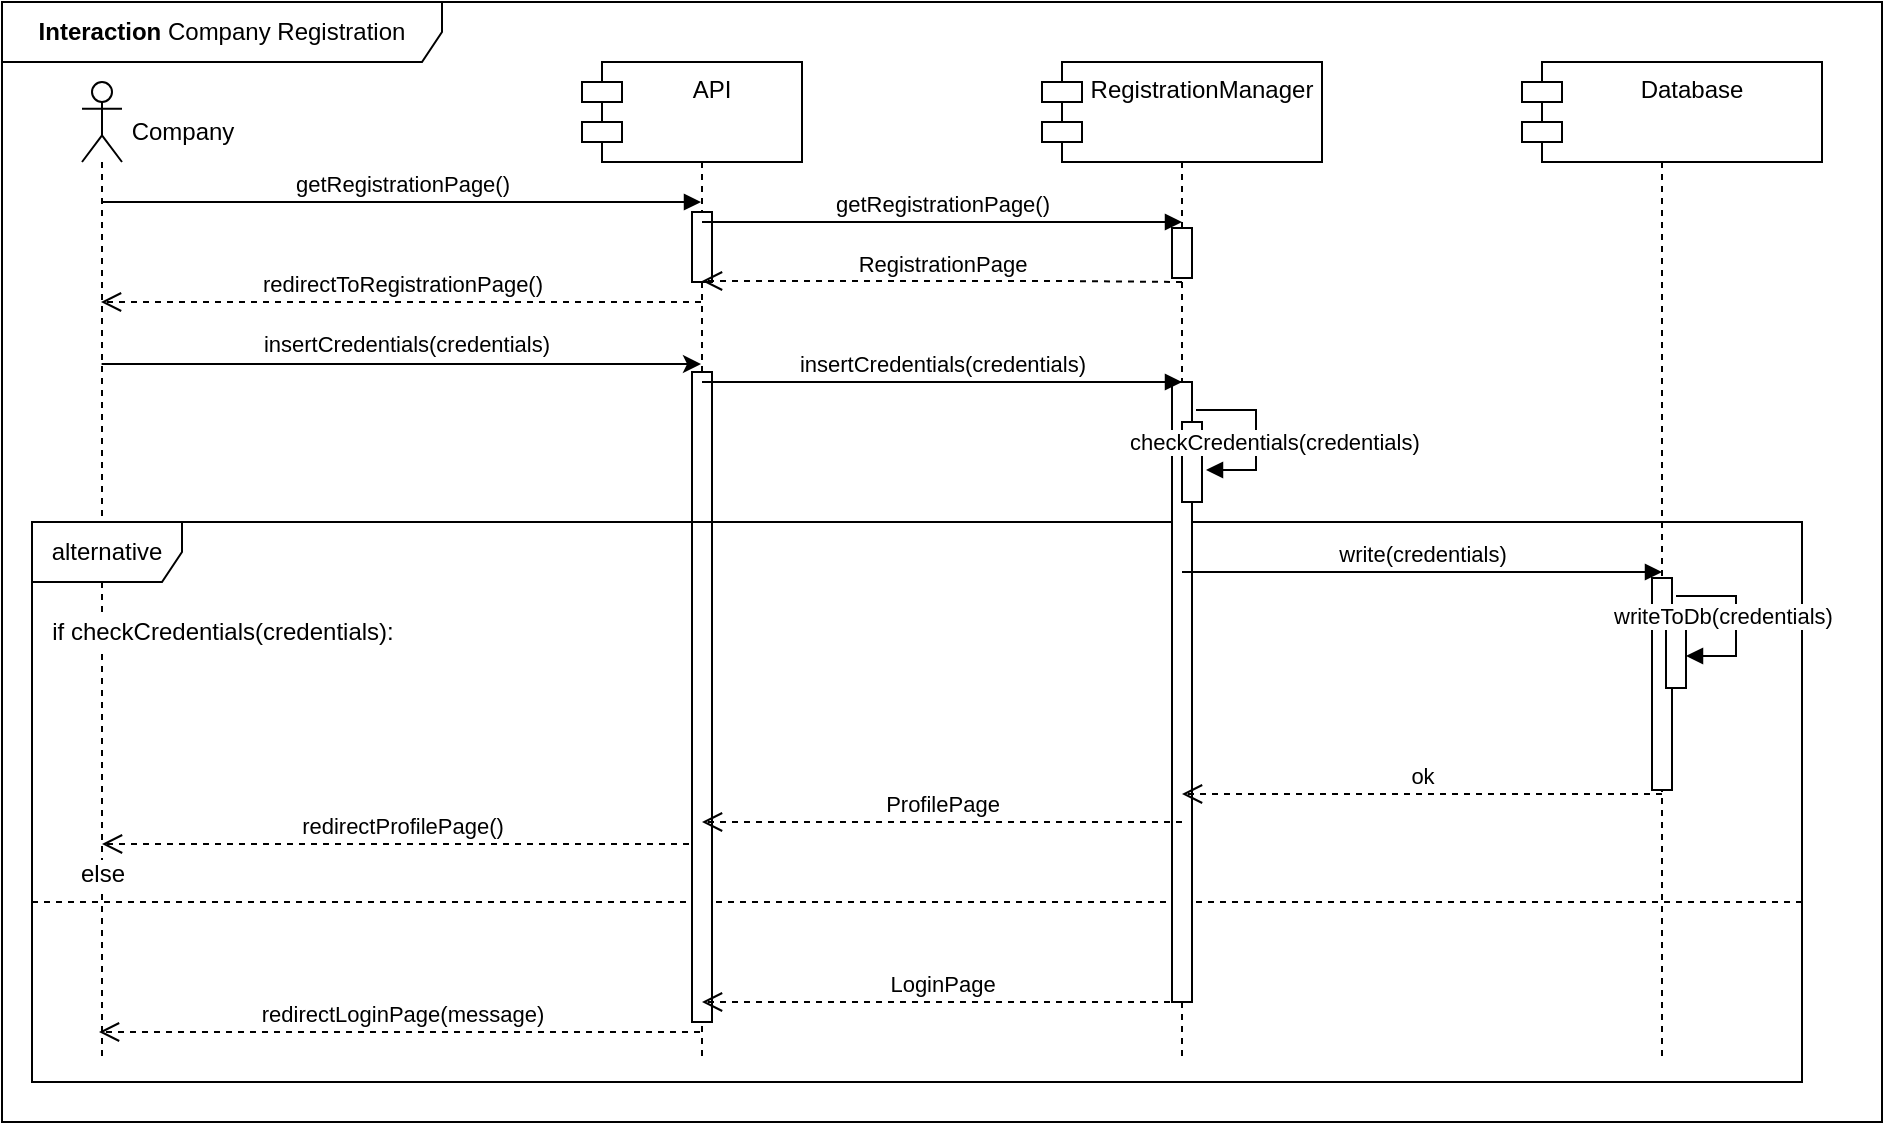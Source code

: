 <mxfile version="25.0.3">
  <diagram name="Page-1" id="2YBvvXClWsGukQMizWep">
    <mxGraphModel dx="1026" dy="691" grid="1" gridSize="10" guides="1" tooltips="1" connect="1" arrows="1" fold="1" page="1" pageScale="1" pageWidth="850" pageHeight="1100" math="0" shadow="0">
      <root>
        <mxCell id="0" />
        <mxCell id="1" parent="0" />
        <mxCell id="1ZKG4CmkqfWAM7Gi57S6-19" value="redirectProfilePage()" style="html=1;verticalAlign=bottom;endArrow=open;dashed=1;endSize=8;curved=0;rounded=0;" parent="1" edge="1">
          <mxGeometry x="-0.002" relative="1" as="geometry">
            <mxPoint x="509.5" y="761" as="sourcePoint" />
            <mxPoint x="210" y="761" as="targetPoint" />
            <Array as="points">
              <mxPoint x="450" y="761" />
              <mxPoint x="390" y="761" />
              <mxPoint x="330" y="761" />
              <mxPoint x="300" y="761" />
            </Array>
            <mxPoint as="offset" />
          </mxGeometry>
        </mxCell>
        <mxCell id="1ZKG4CmkqfWAM7Gi57S6-25" value="" style="endArrow=none;dashed=1;html=1;rounded=0;exitX=0;exitY=0.53;exitDx=0;exitDy=0;exitPerimeter=0;" parent="1" edge="1">
          <mxGeometry width="50" height="50" relative="1" as="geometry">
            <mxPoint x="175" y="790" as="sourcePoint" />
            <mxPoint x="1060" y="790" as="targetPoint" />
            <Array as="points" />
          </mxGeometry>
        </mxCell>
        <mxCell id="1ZKG4CmkqfWAM7Gi57S6-6" value="&lt;b&gt;Interaction&lt;/b&gt; Company Registration" style="shape=umlFrame;whiteSpace=wrap;html=1;pointerEvents=0;width=220;height=30;" parent="1" vertex="1">
          <mxGeometry x="160" y="340" width="940" height="560" as="geometry" />
        </mxCell>
        <mxCell id="1ZKG4CmkqfWAM7Gi57S6-11" value="S&amp;amp;C" style="shape=umlLifeline;perimeter=lifelinePerimeter;whiteSpace=wrap;html=1;container=1;dropTarget=0;collapsible=0;recursiveResize=0;outlineConnect=0;portConstraint=eastwest;newEdgeStyle={&quot;curved&quot;:0,&quot;rounded&quot;:0};" parent="1" vertex="1">
          <mxGeometry x="460" y="380" width="100" height="490" as="geometry" />
        </mxCell>
        <mxCell id="Gw3LUGfZnfMUm4rp8UOA-1" value="" style="html=1;points=[[0,0,0,0,5],[0,1,0,0,-5],[1,0,0,0,5],[1,1,0,0,-5]];perimeter=orthogonalPerimeter;outlineConnect=0;targetShapes=umlLifeline;portConstraint=eastwest;newEdgeStyle={&quot;curved&quot;:0,&quot;rounded&quot;:0};" parent="1ZKG4CmkqfWAM7Gi57S6-11" vertex="1">
          <mxGeometry x="45" y="65" width="10" height="35" as="geometry" />
        </mxCell>
        <mxCell id="Gw3LUGfZnfMUm4rp8UOA-2" value="" style="html=1;points=[[0,0,0,0,5],[0,1,0,0,-5],[1,0,0,0,5],[1,1,0,0,-5]];perimeter=orthogonalPerimeter;outlineConnect=0;targetShapes=umlLifeline;portConstraint=eastwest;newEdgeStyle={&quot;curved&quot;:0,&quot;rounded&quot;:0};" parent="1ZKG4CmkqfWAM7Gi57S6-11" vertex="1">
          <mxGeometry x="45" y="145" width="10" height="325" as="geometry" />
        </mxCell>
        <mxCell id="1ZKG4CmkqfWAM7Gi57S6-17" style="edgeStyle=orthogonalEdgeStyle;rounded=0;orthogonalLoop=1;jettySize=auto;html=1;curved=0;" parent="1" edge="1">
          <mxGeometry relative="1" as="geometry">
            <mxPoint x="209.81" y="521.0" as="sourcePoint" />
            <mxPoint x="509.5" y="521.0" as="targetPoint" />
          </mxGeometry>
        </mxCell>
        <mxCell id="1ZKG4CmkqfWAM7Gi57S6-18" value="insertCredentials(credentials)" style="edgeLabel;html=1;align=center;verticalAlign=middle;resizable=0;points=[];" parent="1ZKG4CmkqfWAM7Gi57S6-17" vertex="1" connectable="0">
          <mxGeometry x="0.013" y="1" relative="1" as="geometry">
            <mxPoint y="-9" as="offset" />
          </mxGeometry>
        </mxCell>
        <mxCell id="1ZKG4CmkqfWAM7Gi57S6-13" value="" style="shape=umlLifeline;perimeter=lifelinePerimeter;whiteSpace=wrap;html=1;container=1;dropTarget=0;collapsible=0;recursiveResize=0;outlineConnect=0;portConstraint=eastwest;newEdgeStyle={&quot;curved&quot;:0,&quot;rounded&quot;:0};participant=umlActor;size=40;" parent="1" vertex="1">
          <mxGeometry x="200" y="380" width="20" height="490" as="geometry" />
        </mxCell>
        <mxCell id="1ZKG4CmkqfWAM7Gi57S6-14" value="Company" style="text;html=1;align=center;verticalAlign=middle;resizable=0;points=[];autosize=1;strokeColor=none;fillColor=none;" parent="1" vertex="1">
          <mxGeometry x="215" y="390" width="70" height="30" as="geometry" />
        </mxCell>
        <mxCell id="1ZKG4CmkqfWAM7Gi57S6-16" value="redirectToRegistrationPage()" style="html=1;verticalAlign=bottom;endArrow=open;dashed=1;endSize=8;curved=0;rounded=0;" parent="1" edge="1">
          <mxGeometry relative="1" as="geometry">
            <mxPoint x="509.5" y="490" as="sourcePoint" />
            <mxPoint x="209.5" y="490" as="targetPoint" />
            <Array as="points">
              <mxPoint x="390" y="490" />
            </Array>
            <mxPoint as="offset" />
          </mxGeometry>
        </mxCell>
        <mxCell id="1ZKG4CmkqfWAM7Gi57S6-23" value="alternative" style="shape=umlFrame;whiteSpace=wrap;html=1;pointerEvents=0;width=75;height=30;" parent="1" vertex="1">
          <mxGeometry x="175" y="600" width="885" height="280" as="geometry" />
        </mxCell>
        <mxCell id="1ZKG4CmkqfWAM7Gi57S6-24" value="if checkCredentials(credentials):" style="text;html=1;align=center;verticalAlign=middle;resizable=0;points=[];autosize=1;strokeColor=none;fillColor=none;labelBackgroundColor=default;" parent="1" vertex="1">
          <mxGeometry x="175" y="640" width="190" height="30" as="geometry" />
        </mxCell>
        <mxCell id="1ZKG4CmkqfWAM7Gi57S6-26" value="&lt;span style=&quot;background-color: rgb(255, 255, 255);&quot;&gt;else&lt;/span&gt;" style="text;html=1;align=center;verticalAlign=middle;resizable=0;points=[];autosize=1;strokeColor=none;fillColor=none;" parent="1" vertex="1">
          <mxGeometry x="185" y="761" width="50" height="30" as="geometry" />
        </mxCell>
        <mxCell id="1ZKG4CmkqfWAM7Gi57S6-27" value="redirectLoginPage(message)" style="html=1;verticalAlign=bottom;endArrow=open;dashed=1;endSize=8;curved=0;rounded=0;" parent="1" edge="1">
          <mxGeometry x="-0.005" relative="1" as="geometry">
            <mxPoint x="509" y="855" as="sourcePoint" />
            <mxPoint x="208.5" y="855" as="targetPoint" />
            <Array as="points">
              <mxPoint x="454.5" y="855" />
              <mxPoint x="394.5" y="855" />
              <mxPoint x="334.5" y="855" />
              <mxPoint x="304.5" y="855" />
            </Array>
            <mxPoint as="offset" />
          </mxGeometry>
        </mxCell>
        <mxCell id="aM9ryv3xv72pqoxQDRHE-7" value="getRegistrationPage()" style="html=1;verticalAlign=bottom;endArrow=block;edgeStyle=elbowEdgeStyle;elbow=vertical;curved=0;rounded=0;" parent="1" edge="1">
          <mxGeometry x="0.001" relative="1" as="geometry">
            <mxPoint x="209.81" y="440.0" as="sourcePoint" />
            <Array as="points">
              <mxPoint x="400" y="440" />
              <mxPoint x="365" y="410" />
            </Array>
            <mxPoint x="509.5" y="440.0" as="targetPoint" />
            <mxPoint as="offset" />
          </mxGeometry>
        </mxCell>
        <mxCell id="5ZWHWf_kHnWHB5o12A5S-1" value="API" style="shape=module;align=left;spacingLeft=20;align=center;verticalAlign=top;whiteSpace=wrap;html=1;" parent="1" vertex="1">
          <mxGeometry x="450" y="370" width="110" height="50" as="geometry" />
        </mxCell>
        <mxCell id="5ZWHWf_kHnWHB5o12A5S-2" value=":Object" style="shape=umlLifeline;perimeter=lifelinePerimeter;whiteSpace=wrap;html=1;container=1;dropTarget=0;collapsible=0;recursiveResize=0;outlineConnect=0;portConstraint=eastwest;newEdgeStyle={&quot;curved&quot;:0,&quot;rounded&quot;:0};" parent="1" vertex="1">
          <mxGeometry x="700" y="380" width="100" height="490" as="geometry" />
        </mxCell>
        <mxCell id="5ZWHWf_kHnWHB5o12A5S-10" value="" style="html=1;points=[[0,0,0,0,5],[0,1,0,0,-5],[1,0,0,0,5],[1,1,0,0,-5]];perimeter=orthogonalPerimeter;outlineConnect=0;targetShapes=umlLifeline;portConstraint=eastwest;newEdgeStyle={&quot;curved&quot;:0,&quot;rounded&quot;:0};" parent="5ZWHWf_kHnWHB5o12A5S-2" vertex="1">
          <mxGeometry x="45" y="73" width="10" height="25" as="geometry" />
        </mxCell>
        <mxCell id="ymWepqPld3naHtEsWhe9-15" value="" style="html=1;points=[[0,0,0,0,5],[0,1,0,0,-5],[1,0,0,0,5],[1,1,0,0,-5]];perimeter=orthogonalPerimeter;outlineConnect=0;targetShapes=umlLifeline;portConstraint=eastwest;newEdgeStyle={&quot;curved&quot;:0,&quot;rounded&quot;:0};" parent="5ZWHWf_kHnWHB5o12A5S-2" vertex="1">
          <mxGeometry x="45" y="170" width="10" height="30" as="geometry" />
        </mxCell>
        <mxCell id="5ZWHWf_kHnWHB5o12A5S-13" value="" style="html=1;points=[[0,0,0,0,5],[0,1,0,0,-5],[1,0,0,0,5],[1,1,0,0,-5]];perimeter=orthogonalPerimeter;outlineConnect=0;targetShapes=umlLifeline;portConstraint=eastwest;newEdgeStyle={&quot;curved&quot;:0,&quot;rounded&quot;:0};" parent="5ZWHWf_kHnWHB5o12A5S-2" vertex="1">
          <mxGeometry x="45" y="150" width="10" height="310" as="geometry" />
        </mxCell>
        <mxCell id="pRIHQPrNRzRq-vvNYC9h-1" value="" style="html=1;points=[[0,0,0,0,5],[0,1,0,0,-5],[1,0,0,0,5],[1,1,0,0,-5]];perimeter=orthogonalPerimeter;outlineConnect=0;targetShapes=umlLifeline;portConstraint=eastwest;newEdgeStyle={&quot;curved&quot;:0,&quot;rounded&quot;:0};direction=west;" vertex="1" parent="5ZWHWf_kHnWHB5o12A5S-2">
          <mxGeometry x="50" y="170" width="10" height="40" as="geometry" />
        </mxCell>
        <mxCell id="ymWepqPld3naHtEsWhe9-16" value="checkCredentials(credentials)" style="html=1;align=left;spacingLeft=2;endArrow=block;rounded=0;edgeStyle=orthogonalEdgeStyle;curved=0;rounded=0;" parent="5ZWHWf_kHnWHB5o12A5S-2" edge="1">
          <mxGeometry x="-1" y="-40" relative="1" as="geometry">
            <mxPoint x="57" y="164" as="sourcePoint" />
            <Array as="points">
              <mxPoint x="87" y="164" />
              <mxPoint x="87" y="194" />
            </Array>
            <mxPoint x="-37" y="-24" as="offset" />
            <mxPoint x="62" y="194" as="targetPoint" />
          </mxGeometry>
        </mxCell>
        <mxCell id="5ZWHWf_kHnWHB5o12A5S-3" value="getRegistrationPage()" style="html=1;verticalAlign=bottom;endArrow=block;edgeStyle=elbowEdgeStyle;elbow=vertical;curved=0;rounded=0;" parent="1" edge="1">
          <mxGeometry x="0.001" relative="1" as="geometry">
            <mxPoint x="510.0" y="450.0" as="sourcePoint" />
            <Array as="points">
              <mxPoint x="700.19" y="450" />
              <mxPoint x="665.19" y="420" />
            </Array>
            <mxPoint x="750" y="450" as="targetPoint" />
            <mxPoint as="offset" />
          </mxGeometry>
        </mxCell>
        <mxCell id="5ZWHWf_kHnWHB5o12A5S-4" value="RegistrationManager" style="shape=module;align=left;spacingLeft=20;align=center;verticalAlign=top;whiteSpace=wrap;html=1;" parent="1" vertex="1">
          <mxGeometry x="680" y="370" width="140" height="50" as="geometry" />
        </mxCell>
        <mxCell id="5ZWHWf_kHnWHB5o12A5S-6" value="insertCredentials(credentials)" style="html=1;verticalAlign=bottom;endArrow=block;edgeStyle=elbowEdgeStyle;elbow=vertical;curved=0;rounded=0;" parent="1" edge="1">
          <mxGeometry relative="1" as="geometry">
            <mxPoint x="510.0" y="530.0" as="sourcePoint" />
            <Array as="points">
              <mxPoint x="700.19" y="530" />
              <mxPoint x="665.19" y="500" />
            </Array>
            <mxPoint x="750" y="530" as="targetPoint" />
            <mxPoint as="offset" />
          </mxGeometry>
        </mxCell>
        <mxCell id="5ZWHWf_kHnWHB5o12A5S-7" value=":Object" style="shape=umlLifeline;perimeter=lifelinePerimeter;whiteSpace=wrap;html=1;container=1;dropTarget=0;collapsible=0;recursiveResize=0;outlineConnect=0;portConstraint=eastwest;newEdgeStyle={&quot;curved&quot;:0,&quot;rounded&quot;:0};" parent="1" vertex="1">
          <mxGeometry x="940" y="380" width="100" height="490" as="geometry" />
        </mxCell>
        <mxCell id="5ZWHWf_kHnWHB5o12A5S-17" value="" style="html=1;points=[[0,0,0,0,5],[0,1,0,0,-5],[1,0,0,0,5],[1,1,0,0,-5]];perimeter=orthogonalPerimeter;outlineConnect=0;targetShapes=umlLifeline;portConstraint=eastwest;newEdgeStyle={&quot;curved&quot;:0,&quot;rounded&quot;:0};" parent="5ZWHWf_kHnWHB5o12A5S-7" vertex="1">
          <mxGeometry x="45" y="248" width="10" height="106" as="geometry" />
        </mxCell>
        <mxCell id="ymWepqPld3naHtEsWhe9-26" value="" style="html=1;points=[[0,0,0,0,5],[0,1,0,0,-5],[1,0,0,0,5],[1,1,0,0,-5]];perimeter=orthogonalPerimeter;outlineConnect=0;targetShapes=umlLifeline;portConstraint=eastwest;newEdgeStyle={&quot;curved&quot;:0,&quot;rounded&quot;:0};direction=west;" parent="5ZWHWf_kHnWHB5o12A5S-7" vertex="1">
          <mxGeometry x="52" y="273" width="10" height="30" as="geometry" />
        </mxCell>
        <mxCell id="ymWepqPld3naHtEsWhe9-27" value="writeToDb(credentials)" style="html=1;align=left;spacingLeft=2;endArrow=block;rounded=0;edgeStyle=orthogonalEdgeStyle;curved=0;rounded=0;" parent="5ZWHWf_kHnWHB5o12A5S-7" edge="1">
          <mxGeometry x="-1" y="-36" relative="1" as="geometry">
            <mxPoint x="57" y="257" as="sourcePoint" />
            <Array as="points">
              <mxPoint x="87" y="287" />
            </Array>
            <mxPoint x="62" y="287" as="targetPoint" />
            <mxPoint x="-35" y="-26" as="offset" />
          </mxGeometry>
        </mxCell>
        <mxCell id="5ZWHWf_kHnWHB5o12A5S-5" value="&lt;div&gt;Database&lt;/div&gt;" style="shape=module;align=left;spacingLeft=20;align=center;verticalAlign=top;whiteSpace=wrap;html=1;" parent="1" vertex="1">
          <mxGeometry x="920" y="370" width="150" height="50" as="geometry" />
        </mxCell>
        <mxCell id="5ZWHWf_kHnWHB5o12A5S-9" value="RegistrationPage" style="html=1;verticalAlign=bottom;endArrow=open;dashed=1;endSize=8;curved=0;rounded=0;" parent="1" edge="1">
          <mxGeometry relative="1" as="geometry">
            <mxPoint x="750" y="480" as="sourcePoint" />
            <mxPoint x="510" y="479.5" as="targetPoint" />
            <Array as="points">
              <mxPoint x="690.5" y="479.5" />
            </Array>
            <mxPoint as="offset" />
          </mxGeometry>
        </mxCell>
        <mxCell id="5ZWHWf_kHnWHB5o12A5S-11" value="write(credentials)" style="html=1;verticalAlign=bottom;endArrow=block;edgeStyle=elbowEdgeStyle;elbow=vertical;curved=0;rounded=0;" parent="1" edge="1">
          <mxGeometry relative="1" as="geometry">
            <mxPoint x="750.0" y="625.0" as="sourcePoint" />
            <Array as="points">
              <mxPoint x="940.19" y="625" />
              <mxPoint x="905.19" y="595" />
            </Array>
            <mxPoint x="990" y="625" as="targetPoint" />
            <mxPoint as="offset" />
          </mxGeometry>
        </mxCell>
        <mxCell id="5ZWHWf_kHnWHB5o12A5S-12" value="ok" style="html=1;verticalAlign=bottom;endArrow=open;dashed=1;endSize=8;curved=0;rounded=0;" parent="1" edge="1">
          <mxGeometry x="-0.002" relative="1" as="geometry">
            <mxPoint x="990" y="736" as="sourcePoint" />
            <mxPoint x="750" y="736" as="targetPoint" />
            <Array as="points">
              <mxPoint x="990" y="736" />
              <mxPoint x="930" y="736" />
              <mxPoint x="870" y="736" />
              <mxPoint x="840" y="736" />
            </Array>
            <mxPoint as="offset" />
          </mxGeometry>
        </mxCell>
        <mxCell id="5ZWHWf_kHnWHB5o12A5S-15" value="LoginPage" style="html=1;verticalAlign=bottom;endArrow=open;dashed=1;endSize=8;curved=0;rounded=0;" parent="1" edge="1">
          <mxGeometry x="-0.002" relative="1" as="geometry">
            <mxPoint x="750" y="840" as="sourcePoint" />
            <mxPoint x="510" y="840" as="targetPoint" />
            <Array as="points">
              <mxPoint x="750" y="840" />
              <mxPoint x="690" y="840" />
              <mxPoint x="600" y="840" />
            </Array>
            <mxPoint as="offset" />
          </mxGeometry>
        </mxCell>
        <mxCell id="5ZWHWf_kHnWHB5o12A5S-16" value="ProfilePage" style="html=1;verticalAlign=bottom;endArrow=open;dashed=1;endSize=8;curved=0;rounded=0;" parent="1" edge="1">
          <mxGeometry x="-0.002" relative="1" as="geometry">
            <mxPoint x="750" y="750" as="sourcePoint" />
            <mxPoint x="510" y="750" as="targetPoint" />
            <Array as="points">
              <mxPoint x="750" y="750" />
              <mxPoint x="690" y="750" />
              <mxPoint x="600" y="750" />
            </Array>
            <mxPoint as="offset" />
          </mxGeometry>
        </mxCell>
      </root>
    </mxGraphModel>
  </diagram>
</mxfile>
